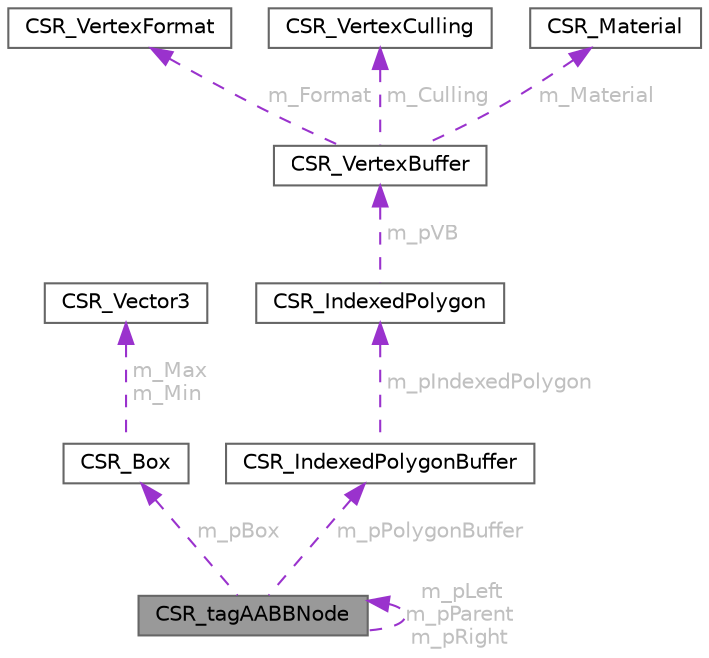 digraph "CSR_tagAABBNode"
{
 // LATEX_PDF_SIZE
  bgcolor="transparent";
  edge [fontname=Helvetica,fontsize=10,labelfontname=Helvetica,labelfontsize=10];
  node [fontname=Helvetica,fontsize=10,shape=box,height=0.2,width=0.4];
  Node1 [id="Node000001",label="CSR_tagAABBNode",height=0.2,width=0.4,color="gray40", fillcolor="grey60", style="filled", fontcolor="black",tooltip=" "];
  Node1 -> Node1 [id="edge1_Node000001_Node000001",dir="back",color="darkorchid3",style="dashed",tooltip=" ",label=" m_pLeft\nm_pParent\nm_pRight",fontcolor="grey" ];
  Node2 -> Node1 [id="edge2_Node000001_Node000002",dir="back",color="darkorchid3",style="dashed",tooltip=" ",label=" m_pBox",fontcolor="grey" ];
  Node2 [id="Node000002",label="CSR_Box",height=0.2,width=0.4,color="gray40", fillcolor="white", style="filled",URL="$struct_c_s_r___box.html",tooltip=" "];
  Node3 -> Node2 [id="edge3_Node000002_Node000003",dir="back",color="darkorchid3",style="dashed",tooltip=" ",label=" m_Max\nm_Min",fontcolor="grey" ];
  Node3 [id="Node000003",label="CSR_Vector3",height=0.2,width=0.4,color="gray40", fillcolor="white", style="filled",URL="$struct_c_s_r___vector3.html",tooltip=" "];
  Node4 -> Node1 [id="edge4_Node000001_Node000004",dir="back",color="darkorchid3",style="dashed",tooltip=" ",label=" m_pPolygonBuffer",fontcolor="grey" ];
  Node4 [id="Node000004",label="CSR_IndexedPolygonBuffer",height=0.2,width=0.4,color="gray40", fillcolor="white", style="filled",URL="$struct_c_s_r___indexed_polygon_buffer.html",tooltip=" "];
  Node5 -> Node4 [id="edge5_Node000004_Node000005",dir="back",color="darkorchid3",style="dashed",tooltip=" ",label=" m_pIndexedPolygon",fontcolor="grey" ];
  Node5 [id="Node000005",label="CSR_IndexedPolygon",height=0.2,width=0.4,color="gray40", fillcolor="white", style="filled",URL="$struct_c_s_r___indexed_polygon.html",tooltip=" "];
  Node6 -> Node5 [id="edge6_Node000005_Node000006",dir="back",color="darkorchid3",style="dashed",tooltip=" ",label=" m_pVB",fontcolor="grey" ];
  Node6 [id="Node000006",label="CSR_VertexBuffer",height=0.2,width=0.4,color="gray40", fillcolor="white", style="filled",URL="$struct_c_s_r___vertex_buffer.html",tooltip=" "];
  Node7 -> Node6 [id="edge7_Node000006_Node000007",dir="back",color="darkorchid3",style="dashed",tooltip=" ",label=" m_Format",fontcolor="grey" ];
  Node7 [id="Node000007",label="CSR_VertexFormat",height=0.2,width=0.4,color="gray40", fillcolor="white", style="filled",URL="$struct_c_s_r___vertex_format.html",tooltip=" "];
  Node8 -> Node6 [id="edge8_Node000006_Node000008",dir="back",color="darkorchid3",style="dashed",tooltip=" ",label=" m_Culling",fontcolor="grey" ];
  Node8 [id="Node000008",label="CSR_VertexCulling",height=0.2,width=0.4,color="gray40", fillcolor="white", style="filled",URL="$struct_c_s_r___vertex_culling.html",tooltip=" "];
  Node9 -> Node6 [id="edge9_Node000006_Node000009",dir="back",color="darkorchid3",style="dashed",tooltip=" ",label=" m_Material",fontcolor="grey" ];
  Node9 [id="Node000009",label="CSR_Material",height=0.2,width=0.4,color="gray40", fillcolor="white", style="filled",URL="$struct_c_s_r___material.html",tooltip=" "];
}
